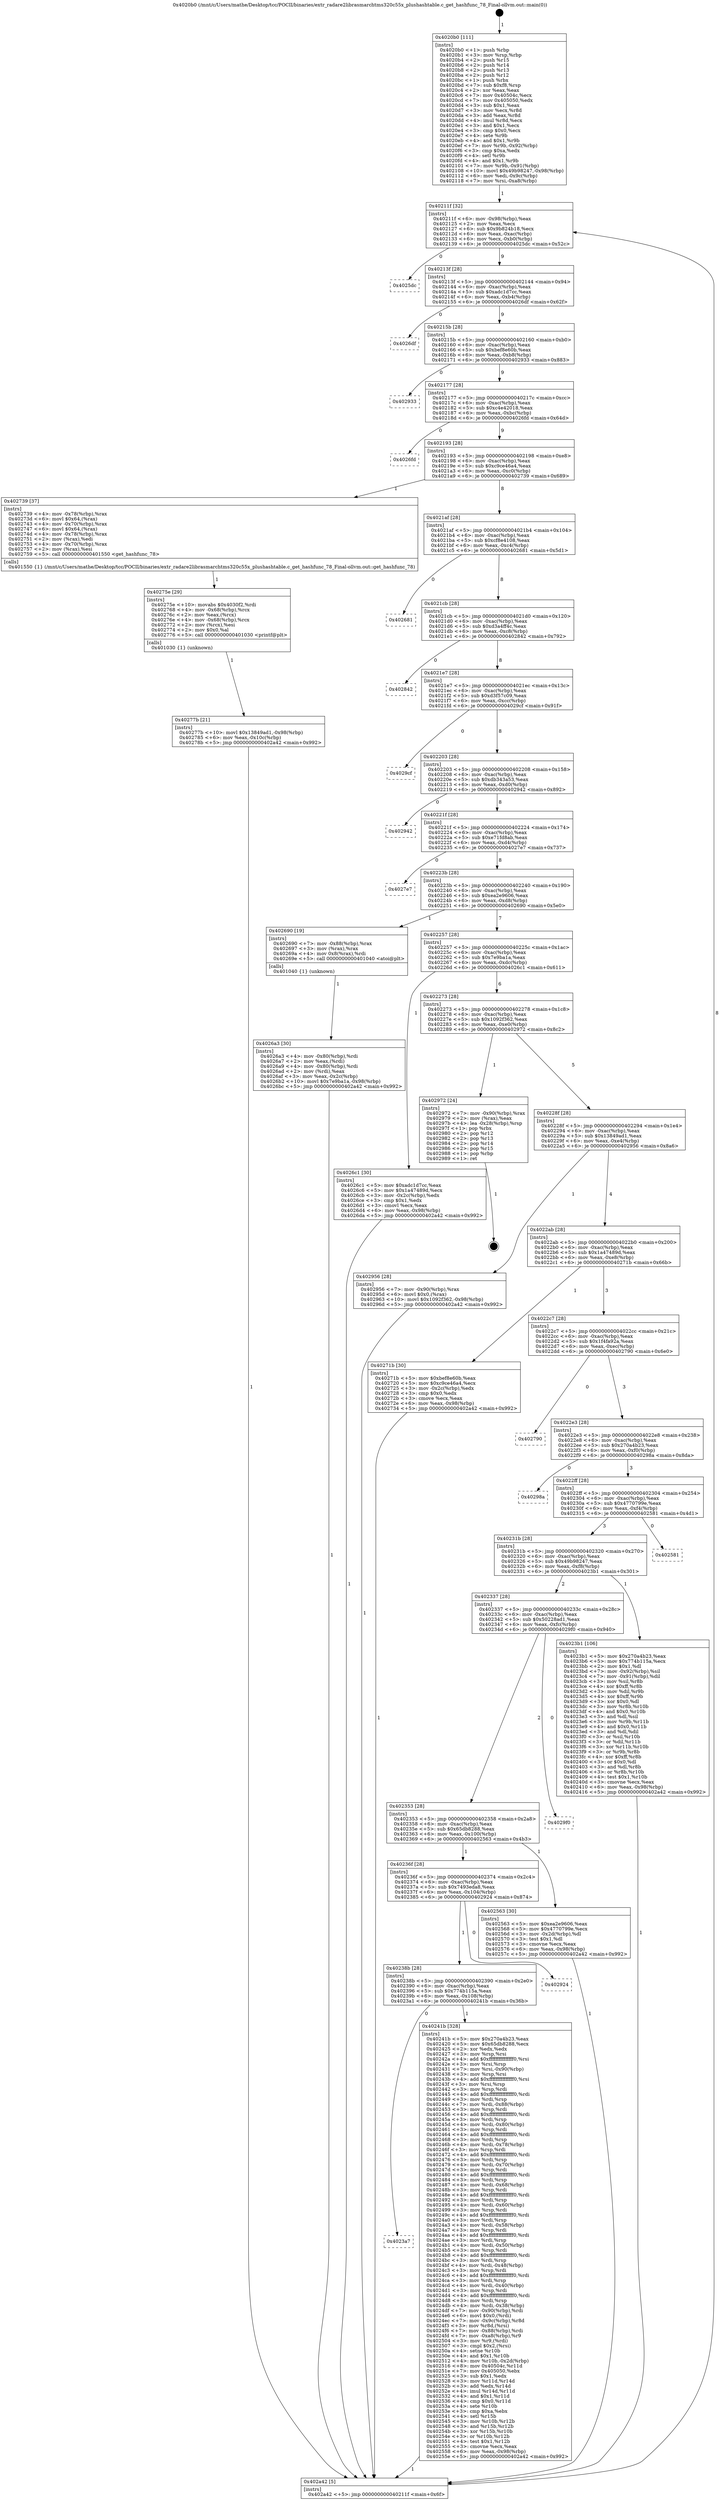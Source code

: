 digraph "0x4020b0" {
  label = "0x4020b0 (/mnt/c/Users/mathe/Desktop/tcc/POCII/binaries/extr_radare2librasmarchtms320c55x_plushashtable.c_get_hashfunc_78_Final-ollvm.out::main(0))"
  labelloc = "t"
  node[shape=record]

  Entry [label="",width=0.3,height=0.3,shape=circle,fillcolor=black,style=filled]
  "0x40211f" [label="{
     0x40211f [32]\l
     | [instrs]\l
     &nbsp;&nbsp;0x40211f \<+6\>: mov -0x98(%rbp),%eax\l
     &nbsp;&nbsp;0x402125 \<+2\>: mov %eax,%ecx\l
     &nbsp;&nbsp;0x402127 \<+6\>: sub $0x9b824b18,%ecx\l
     &nbsp;&nbsp;0x40212d \<+6\>: mov %eax,-0xac(%rbp)\l
     &nbsp;&nbsp;0x402133 \<+6\>: mov %ecx,-0xb0(%rbp)\l
     &nbsp;&nbsp;0x402139 \<+6\>: je 00000000004025dc \<main+0x52c\>\l
  }"]
  "0x4025dc" [label="{
     0x4025dc\l
  }", style=dashed]
  "0x40213f" [label="{
     0x40213f [28]\l
     | [instrs]\l
     &nbsp;&nbsp;0x40213f \<+5\>: jmp 0000000000402144 \<main+0x94\>\l
     &nbsp;&nbsp;0x402144 \<+6\>: mov -0xac(%rbp),%eax\l
     &nbsp;&nbsp;0x40214a \<+5\>: sub $0xadc1d7cc,%eax\l
     &nbsp;&nbsp;0x40214f \<+6\>: mov %eax,-0xb4(%rbp)\l
     &nbsp;&nbsp;0x402155 \<+6\>: je 00000000004026df \<main+0x62f\>\l
  }"]
  Exit [label="",width=0.3,height=0.3,shape=circle,fillcolor=black,style=filled,peripheries=2]
  "0x4026df" [label="{
     0x4026df\l
  }", style=dashed]
  "0x40215b" [label="{
     0x40215b [28]\l
     | [instrs]\l
     &nbsp;&nbsp;0x40215b \<+5\>: jmp 0000000000402160 \<main+0xb0\>\l
     &nbsp;&nbsp;0x402160 \<+6\>: mov -0xac(%rbp),%eax\l
     &nbsp;&nbsp;0x402166 \<+5\>: sub $0xbef8e60b,%eax\l
     &nbsp;&nbsp;0x40216b \<+6\>: mov %eax,-0xb8(%rbp)\l
     &nbsp;&nbsp;0x402171 \<+6\>: je 0000000000402933 \<main+0x883\>\l
  }"]
  "0x40277b" [label="{
     0x40277b [21]\l
     | [instrs]\l
     &nbsp;&nbsp;0x40277b \<+10\>: movl $0x13849ad1,-0x98(%rbp)\l
     &nbsp;&nbsp;0x402785 \<+6\>: mov %eax,-0x10c(%rbp)\l
     &nbsp;&nbsp;0x40278b \<+5\>: jmp 0000000000402a42 \<main+0x992\>\l
  }"]
  "0x402933" [label="{
     0x402933\l
  }", style=dashed]
  "0x402177" [label="{
     0x402177 [28]\l
     | [instrs]\l
     &nbsp;&nbsp;0x402177 \<+5\>: jmp 000000000040217c \<main+0xcc\>\l
     &nbsp;&nbsp;0x40217c \<+6\>: mov -0xac(%rbp),%eax\l
     &nbsp;&nbsp;0x402182 \<+5\>: sub $0xc4e42018,%eax\l
     &nbsp;&nbsp;0x402187 \<+6\>: mov %eax,-0xbc(%rbp)\l
     &nbsp;&nbsp;0x40218d \<+6\>: je 00000000004026fd \<main+0x64d\>\l
  }"]
  "0x40275e" [label="{
     0x40275e [29]\l
     | [instrs]\l
     &nbsp;&nbsp;0x40275e \<+10\>: movabs $0x4030f2,%rdi\l
     &nbsp;&nbsp;0x402768 \<+4\>: mov -0x68(%rbp),%rcx\l
     &nbsp;&nbsp;0x40276c \<+2\>: mov %eax,(%rcx)\l
     &nbsp;&nbsp;0x40276e \<+4\>: mov -0x68(%rbp),%rcx\l
     &nbsp;&nbsp;0x402772 \<+2\>: mov (%rcx),%esi\l
     &nbsp;&nbsp;0x402774 \<+2\>: mov $0x0,%al\l
     &nbsp;&nbsp;0x402776 \<+5\>: call 0000000000401030 \<printf@plt\>\l
     | [calls]\l
     &nbsp;&nbsp;0x401030 \{1\} (unknown)\l
  }"]
  "0x4026fd" [label="{
     0x4026fd\l
  }", style=dashed]
  "0x402193" [label="{
     0x402193 [28]\l
     | [instrs]\l
     &nbsp;&nbsp;0x402193 \<+5\>: jmp 0000000000402198 \<main+0xe8\>\l
     &nbsp;&nbsp;0x402198 \<+6\>: mov -0xac(%rbp),%eax\l
     &nbsp;&nbsp;0x40219e \<+5\>: sub $0xc9ce46a4,%eax\l
     &nbsp;&nbsp;0x4021a3 \<+6\>: mov %eax,-0xc0(%rbp)\l
     &nbsp;&nbsp;0x4021a9 \<+6\>: je 0000000000402739 \<main+0x689\>\l
  }"]
  "0x4026a3" [label="{
     0x4026a3 [30]\l
     | [instrs]\l
     &nbsp;&nbsp;0x4026a3 \<+4\>: mov -0x80(%rbp),%rdi\l
     &nbsp;&nbsp;0x4026a7 \<+2\>: mov %eax,(%rdi)\l
     &nbsp;&nbsp;0x4026a9 \<+4\>: mov -0x80(%rbp),%rdi\l
     &nbsp;&nbsp;0x4026ad \<+2\>: mov (%rdi),%eax\l
     &nbsp;&nbsp;0x4026af \<+3\>: mov %eax,-0x2c(%rbp)\l
     &nbsp;&nbsp;0x4026b2 \<+10\>: movl $0x7e9ba1a,-0x98(%rbp)\l
     &nbsp;&nbsp;0x4026bc \<+5\>: jmp 0000000000402a42 \<main+0x992\>\l
  }"]
  "0x402739" [label="{
     0x402739 [37]\l
     | [instrs]\l
     &nbsp;&nbsp;0x402739 \<+4\>: mov -0x78(%rbp),%rax\l
     &nbsp;&nbsp;0x40273d \<+6\>: movl $0x64,(%rax)\l
     &nbsp;&nbsp;0x402743 \<+4\>: mov -0x70(%rbp),%rax\l
     &nbsp;&nbsp;0x402747 \<+6\>: movl $0x64,(%rax)\l
     &nbsp;&nbsp;0x40274d \<+4\>: mov -0x78(%rbp),%rax\l
     &nbsp;&nbsp;0x402751 \<+2\>: mov (%rax),%edi\l
     &nbsp;&nbsp;0x402753 \<+4\>: mov -0x70(%rbp),%rax\l
     &nbsp;&nbsp;0x402757 \<+2\>: mov (%rax),%esi\l
     &nbsp;&nbsp;0x402759 \<+5\>: call 0000000000401550 \<get_hashfunc_78\>\l
     | [calls]\l
     &nbsp;&nbsp;0x401550 \{1\} (/mnt/c/Users/mathe/Desktop/tcc/POCII/binaries/extr_radare2librasmarchtms320c55x_plushashtable.c_get_hashfunc_78_Final-ollvm.out::get_hashfunc_78)\l
  }"]
  "0x4021af" [label="{
     0x4021af [28]\l
     | [instrs]\l
     &nbsp;&nbsp;0x4021af \<+5\>: jmp 00000000004021b4 \<main+0x104\>\l
     &nbsp;&nbsp;0x4021b4 \<+6\>: mov -0xac(%rbp),%eax\l
     &nbsp;&nbsp;0x4021ba \<+5\>: sub $0xcf8e4108,%eax\l
     &nbsp;&nbsp;0x4021bf \<+6\>: mov %eax,-0xc4(%rbp)\l
     &nbsp;&nbsp;0x4021c5 \<+6\>: je 0000000000402681 \<main+0x5d1\>\l
  }"]
  "0x4023a7" [label="{
     0x4023a7\l
  }", style=dashed]
  "0x402681" [label="{
     0x402681\l
  }", style=dashed]
  "0x4021cb" [label="{
     0x4021cb [28]\l
     | [instrs]\l
     &nbsp;&nbsp;0x4021cb \<+5\>: jmp 00000000004021d0 \<main+0x120\>\l
     &nbsp;&nbsp;0x4021d0 \<+6\>: mov -0xac(%rbp),%eax\l
     &nbsp;&nbsp;0x4021d6 \<+5\>: sub $0xd3a4ff4c,%eax\l
     &nbsp;&nbsp;0x4021db \<+6\>: mov %eax,-0xc8(%rbp)\l
     &nbsp;&nbsp;0x4021e1 \<+6\>: je 0000000000402842 \<main+0x792\>\l
  }"]
  "0x40241b" [label="{
     0x40241b [328]\l
     | [instrs]\l
     &nbsp;&nbsp;0x40241b \<+5\>: mov $0x270a4b23,%eax\l
     &nbsp;&nbsp;0x402420 \<+5\>: mov $0x65db8288,%ecx\l
     &nbsp;&nbsp;0x402425 \<+2\>: xor %edx,%edx\l
     &nbsp;&nbsp;0x402427 \<+3\>: mov %rsp,%rsi\l
     &nbsp;&nbsp;0x40242a \<+4\>: add $0xfffffffffffffff0,%rsi\l
     &nbsp;&nbsp;0x40242e \<+3\>: mov %rsi,%rsp\l
     &nbsp;&nbsp;0x402431 \<+7\>: mov %rsi,-0x90(%rbp)\l
     &nbsp;&nbsp;0x402438 \<+3\>: mov %rsp,%rsi\l
     &nbsp;&nbsp;0x40243b \<+4\>: add $0xfffffffffffffff0,%rsi\l
     &nbsp;&nbsp;0x40243f \<+3\>: mov %rsi,%rsp\l
     &nbsp;&nbsp;0x402442 \<+3\>: mov %rsp,%rdi\l
     &nbsp;&nbsp;0x402445 \<+4\>: add $0xfffffffffffffff0,%rdi\l
     &nbsp;&nbsp;0x402449 \<+3\>: mov %rdi,%rsp\l
     &nbsp;&nbsp;0x40244c \<+7\>: mov %rdi,-0x88(%rbp)\l
     &nbsp;&nbsp;0x402453 \<+3\>: mov %rsp,%rdi\l
     &nbsp;&nbsp;0x402456 \<+4\>: add $0xfffffffffffffff0,%rdi\l
     &nbsp;&nbsp;0x40245a \<+3\>: mov %rdi,%rsp\l
     &nbsp;&nbsp;0x40245d \<+4\>: mov %rdi,-0x80(%rbp)\l
     &nbsp;&nbsp;0x402461 \<+3\>: mov %rsp,%rdi\l
     &nbsp;&nbsp;0x402464 \<+4\>: add $0xfffffffffffffff0,%rdi\l
     &nbsp;&nbsp;0x402468 \<+3\>: mov %rdi,%rsp\l
     &nbsp;&nbsp;0x40246b \<+4\>: mov %rdi,-0x78(%rbp)\l
     &nbsp;&nbsp;0x40246f \<+3\>: mov %rsp,%rdi\l
     &nbsp;&nbsp;0x402472 \<+4\>: add $0xfffffffffffffff0,%rdi\l
     &nbsp;&nbsp;0x402476 \<+3\>: mov %rdi,%rsp\l
     &nbsp;&nbsp;0x402479 \<+4\>: mov %rdi,-0x70(%rbp)\l
     &nbsp;&nbsp;0x40247d \<+3\>: mov %rsp,%rdi\l
     &nbsp;&nbsp;0x402480 \<+4\>: add $0xfffffffffffffff0,%rdi\l
     &nbsp;&nbsp;0x402484 \<+3\>: mov %rdi,%rsp\l
     &nbsp;&nbsp;0x402487 \<+4\>: mov %rdi,-0x68(%rbp)\l
     &nbsp;&nbsp;0x40248b \<+3\>: mov %rsp,%rdi\l
     &nbsp;&nbsp;0x40248e \<+4\>: add $0xfffffffffffffff0,%rdi\l
     &nbsp;&nbsp;0x402492 \<+3\>: mov %rdi,%rsp\l
     &nbsp;&nbsp;0x402495 \<+4\>: mov %rdi,-0x60(%rbp)\l
     &nbsp;&nbsp;0x402499 \<+3\>: mov %rsp,%rdi\l
     &nbsp;&nbsp;0x40249c \<+4\>: add $0xfffffffffffffff0,%rdi\l
     &nbsp;&nbsp;0x4024a0 \<+3\>: mov %rdi,%rsp\l
     &nbsp;&nbsp;0x4024a3 \<+4\>: mov %rdi,-0x58(%rbp)\l
     &nbsp;&nbsp;0x4024a7 \<+3\>: mov %rsp,%rdi\l
     &nbsp;&nbsp;0x4024aa \<+4\>: add $0xfffffffffffffff0,%rdi\l
     &nbsp;&nbsp;0x4024ae \<+3\>: mov %rdi,%rsp\l
     &nbsp;&nbsp;0x4024b1 \<+4\>: mov %rdi,-0x50(%rbp)\l
     &nbsp;&nbsp;0x4024b5 \<+3\>: mov %rsp,%rdi\l
     &nbsp;&nbsp;0x4024b8 \<+4\>: add $0xfffffffffffffff0,%rdi\l
     &nbsp;&nbsp;0x4024bc \<+3\>: mov %rdi,%rsp\l
     &nbsp;&nbsp;0x4024bf \<+4\>: mov %rdi,-0x48(%rbp)\l
     &nbsp;&nbsp;0x4024c3 \<+3\>: mov %rsp,%rdi\l
     &nbsp;&nbsp;0x4024c6 \<+4\>: add $0xfffffffffffffff0,%rdi\l
     &nbsp;&nbsp;0x4024ca \<+3\>: mov %rdi,%rsp\l
     &nbsp;&nbsp;0x4024cd \<+4\>: mov %rdi,-0x40(%rbp)\l
     &nbsp;&nbsp;0x4024d1 \<+3\>: mov %rsp,%rdi\l
     &nbsp;&nbsp;0x4024d4 \<+4\>: add $0xfffffffffffffff0,%rdi\l
     &nbsp;&nbsp;0x4024d8 \<+3\>: mov %rdi,%rsp\l
     &nbsp;&nbsp;0x4024db \<+4\>: mov %rdi,-0x38(%rbp)\l
     &nbsp;&nbsp;0x4024df \<+7\>: mov -0x90(%rbp),%rdi\l
     &nbsp;&nbsp;0x4024e6 \<+6\>: movl $0x0,(%rdi)\l
     &nbsp;&nbsp;0x4024ec \<+7\>: mov -0x9c(%rbp),%r8d\l
     &nbsp;&nbsp;0x4024f3 \<+3\>: mov %r8d,(%rsi)\l
     &nbsp;&nbsp;0x4024f6 \<+7\>: mov -0x88(%rbp),%rdi\l
     &nbsp;&nbsp;0x4024fd \<+7\>: mov -0xa8(%rbp),%r9\l
     &nbsp;&nbsp;0x402504 \<+3\>: mov %r9,(%rdi)\l
     &nbsp;&nbsp;0x402507 \<+3\>: cmpl $0x2,(%rsi)\l
     &nbsp;&nbsp;0x40250a \<+4\>: setne %r10b\l
     &nbsp;&nbsp;0x40250e \<+4\>: and $0x1,%r10b\l
     &nbsp;&nbsp;0x402512 \<+4\>: mov %r10b,-0x2d(%rbp)\l
     &nbsp;&nbsp;0x402516 \<+8\>: mov 0x40504c,%r11d\l
     &nbsp;&nbsp;0x40251e \<+7\>: mov 0x405050,%ebx\l
     &nbsp;&nbsp;0x402525 \<+3\>: sub $0x1,%edx\l
     &nbsp;&nbsp;0x402528 \<+3\>: mov %r11d,%r14d\l
     &nbsp;&nbsp;0x40252b \<+3\>: add %edx,%r14d\l
     &nbsp;&nbsp;0x40252e \<+4\>: imul %r14d,%r11d\l
     &nbsp;&nbsp;0x402532 \<+4\>: and $0x1,%r11d\l
     &nbsp;&nbsp;0x402536 \<+4\>: cmp $0x0,%r11d\l
     &nbsp;&nbsp;0x40253a \<+4\>: sete %r10b\l
     &nbsp;&nbsp;0x40253e \<+3\>: cmp $0xa,%ebx\l
     &nbsp;&nbsp;0x402541 \<+4\>: setl %r15b\l
     &nbsp;&nbsp;0x402545 \<+3\>: mov %r10b,%r12b\l
     &nbsp;&nbsp;0x402548 \<+3\>: and %r15b,%r12b\l
     &nbsp;&nbsp;0x40254b \<+3\>: xor %r15b,%r10b\l
     &nbsp;&nbsp;0x40254e \<+3\>: or %r10b,%r12b\l
     &nbsp;&nbsp;0x402551 \<+4\>: test $0x1,%r12b\l
     &nbsp;&nbsp;0x402555 \<+3\>: cmovne %ecx,%eax\l
     &nbsp;&nbsp;0x402558 \<+6\>: mov %eax,-0x98(%rbp)\l
     &nbsp;&nbsp;0x40255e \<+5\>: jmp 0000000000402a42 \<main+0x992\>\l
  }"]
  "0x402842" [label="{
     0x402842\l
  }", style=dashed]
  "0x4021e7" [label="{
     0x4021e7 [28]\l
     | [instrs]\l
     &nbsp;&nbsp;0x4021e7 \<+5\>: jmp 00000000004021ec \<main+0x13c\>\l
     &nbsp;&nbsp;0x4021ec \<+6\>: mov -0xac(%rbp),%eax\l
     &nbsp;&nbsp;0x4021f2 \<+5\>: sub $0xd3f57c09,%eax\l
     &nbsp;&nbsp;0x4021f7 \<+6\>: mov %eax,-0xcc(%rbp)\l
     &nbsp;&nbsp;0x4021fd \<+6\>: je 00000000004029cf \<main+0x91f\>\l
  }"]
  "0x40238b" [label="{
     0x40238b [28]\l
     | [instrs]\l
     &nbsp;&nbsp;0x40238b \<+5\>: jmp 0000000000402390 \<main+0x2e0\>\l
     &nbsp;&nbsp;0x402390 \<+6\>: mov -0xac(%rbp),%eax\l
     &nbsp;&nbsp;0x402396 \<+5\>: sub $0x774b115a,%eax\l
     &nbsp;&nbsp;0x40239b \<+6\>: mov %eax,-0x108(%rbp)\l
     &nbsp;&nbsp;0x4023a1 \<+6\>: je 000000000040241b \<main+0x36b\>\l
  }"]
  "0x4029cf" [label="{
     0x4029cf\l
  }", style=dashed]
  "0x402203" [label="{
     0x402203 [28]\l
     | [instrs]\l
     &nbsp;&nbsp;0x402203 \<+5\>: jmp 0000000000402208 \<main+0x158\>\l
     &nbsp;&nbsp;0x402208 \<+6\>: mov -0xac(%rbp),%eax\l
     &nbsp;&nbsp;0x40220e \<+5\>: sub $0xdb343a53,%eax\l
     &nbsp;&nbsp;0x402213 \<+6\>: mov %eax,-0xd0(%rbp)\l
     &nbsp;&nbsp;0x402219 \<+6\>: je 0000000000402942 \<main+0x892\>\l
  }"]
  "0x402924" [label="{
     0x402924\l
  }", style=dashed]
  "0x402942" [label="{
     0x402942\l
  }", style=dashed]
  "0x40221f" [label="{
     0x40221f [28]\l
     | [instrs]\l
     &nbsp;&nbsp;0x40221f \<+5\>: jmp 0000000000402224 \<main+0x174\>\l
     &nbsp;&nbsp;0x402224 \<+6\>: mov -0xac(%rbp),%eax\l
     &nbsp;&nbsp;0x40222a \<+5\>: sub $0xe71fd8ab,%eax\l
     &nbsp;&nbsp;0x40222f \<+6\>: mov %eax,-0xd4(%rbp)\l
     &nbsp;&nbsp;0x402235 \<+6\>: je 00000000004027e7 \<main+0x737\>\l
  }"]
  "0x40236f" [label="{
     0x40236f [28]\l
     | [instrs]\l
     &nbsp;&nbsp;0x40236f \<+5\>: jmp 0000000000402374 \<main+0x2c4\>\l
     &nbsp;&nbsp;0x402374 \<+6\>: mov -0xac(%rbp),%eax\l
     &nbsp;&nbsp;0x40237a \<+5\>: sub $0x7493eda8,%eax\l
     &nbsp;&nbsp;0x40237f \<+6\>: mov %eax,-0x104(%rbp)\l
     &nbsp;&nbsp;0x402385 \<+6\>: je 0000000000402924 \<main+0x874\>\l
  }"]
  "0x4027e7" [label="{
     0x4027e7\l
  }", style=dashed]
  "0x40223b" [label="{
     0x40223b [28]\l
     | [instrs]\l
     &nbsp;&nbsp;0x40223b \<+5\>: jmp 0000000000402240 \<main+0x190\>\l
     &nbsp;&nbsp;0x402240 \<+6\>: mov -0xac(%rbp),%eax\l
     &nbsp;&nbsp;0x402246 \<+5\>: sub $0xea2e9606,%eax\l
     &nbsp;&nbsp;0x40224b \<+6\>: mov %eax,-0xd8(%rbp)\l
     &nbsp;&nbsp;0x402251 \<+6\>: je 0000000000402690 \<main+0x5e0\>\l
  }"]
  "0x402563" [label="{
     0x402563 [30]\l
     | [instrs]\l
     &nbsp;&nbsp;0x402563 \<+5\>: mov $0xea2e9606,%eax\l
     &nbsp;&nbsp;0x402568 \<+5\>: mov $0x4770799e,%ecx\l
     &nbsp;&nbsp;0x40256d \<+3\>: mov -0x2d(%rbp),%dl\l
     &nbsp;&nbsp;0x402570 \<+3\>: test $0x1,%dl\l
     &nbsp;&nbsp;0x402573 \<+3\>: cmovne %ecx,%eax\l
     &nbsp;&nbsp;0x402576 \<+6\>: mov %eax,-0x98(%rbp)\l
     &nbsp;&nbsp;0x40257c \<+5\>: jmp 0000000000402a42 \<main+0x992\>\l
  }"]
  "0x402690" [label="{
     0x402690 [19]\l
     | [instrs]\l
     &nbsp;&nbsp;0x402690 \<+7\>: mov -0x88(%rbp),%rax\l
     &nbsp;&nbsp;0x402697 \<+3\>: mov (%rax),%rax\l
     &nbsp;&nbsp;0x40269a \<+4\>: mov 0x8(%rax),%rdi\l
     &nbsp;&nbsp;0x40269e \<+5\>: call 0000000000401040 \<atoi@plt\>\l
     | [calls]\l
     &nbsp;&nbsp;0x401040 \{1\} (unknown)\l
  }"]
  "0x402257" [label="{
     0x402257 [28]\l
     | [instrs]\l
     &nbsp;&nbsp;0x402257 \<+5\>: jmp 000000000040225c \<main+0x1ac\>\l
     &nbsp;&nbsp;0x40225c \<+6\>: mov -0xac(%rbp),%eax\l
     &nbsp;&nbsp;0x402262 \<+5\>: sub $0x7e9ba1a,%eax\l
     &nbsp;&nbsp;0x402267 \<+6\>: mov %eax,-0xdc(%rbp)\l
     &nbsp;&nbsp;0x40226d \<+6\>: je 00000000004026c1 \<main+0x611\>\l
  }"]
  "0x402353" [label="{
     0x402353 [28]\l
     | [instrs]\l
     &nbsp;&nbsp;0x402353 \<+5\>: jmp 0000000000402358 \<main+0x2a8\>\l
     &nbsp;&nbsp;0x402358 \<+6\>: mov -0xac(%rbp),%eax\l
     &nbsp;&nbsp;0x40235e \<+5\>: sub $0x65db8288,%eax\l
     &nbsp;&nbsp;0x402363 \<+6\>: mov %eax,-0x100(%rbp)\l
     &nbsp;&nbsp;0x402369 \<+6\>: je 0000000000402563 \<main+0x4b3\>\l
  }"]
  "0x4026c1" [label="{
     0x4026c1 [30]\l
     | [instrs]\l
     &nbsp;&nbsp;0x4026c1 \<+5\>: mov $0xadc1d7cc,%eax\l
     &nbsp;&nbsp;0x4026c6 \<+5\>: mov $0x1a47489d,%ecx\l
     &nbsp;&nbsp;0x4026cb \<+3\>: mov -0x2c(%rbp),%edx\l
     &nbsp;&nbsp;0x4026ce \<+3\>: cmp $0x1,%edx\l
     &nbsp;&nbsp;0x4026d1 \<+3\>: cmovl %ecx,%eax\l
     &nbsp;&nbsp;0x4026d4 \<+6\>: mov %eax,-0x98(%rbp)\l
     &nbsp;&nbsp;0x4026da \<+5\>: jmp 0000000000402a42 \<main+0x992\>\l
  }"]
  "0x402273" [label="{
     0x402273 [28]\l
     | [instrs]\l
     &nbsp;&nbsp;0x402273 \<+5\>: jmp 0000000000402278 \<main+0x1c8\>\l
     &nbsp;&nbsp;0x402278 \<+6\>: mov -0xac(%rbp),%eax\l
     &nbsp;&nbsp;0x40227e \<+5\>: sub $0x1092f362,%eax\l
     &nbsp;&nbsp;0x402283 \<+6\>: mov %eax,-0xe0(%rbp)\l
     &nbsp;&nbsp;0x402289 \<+6\>: je 0000000000402972 \<main+0x8c2\>\l
  }"]
  "0x4029f0" [label="{
     0x4029f0\l
  }", style=dashed]
  "0x402972" [label="{
     0x402972 [24]\l
     | [instrs]\l
     &nbsp;&nbsp;0x402972 \<+7\>: mov -0x90(%rbp),%rax\l
     &nbsp;&nbsp;0x402979 \<+2\>: mov (%rax),%eax\l
     &nbsp;&nbsp;0x40297b \<+4\>: lea -0x28(%rbp),%rsp\l
     &nbsp;&nbsp;0x40297f \<+1\>: pop %rbx\l
     &nbsp;&nbsp;0x402980 \<+2\>: pop %r12\l
     &nbsp;&nbsp;0x402982 \<+2\>: pop %r13\l
     &nbsp;&nbsp;0x402984 \<+2\>: pop %r14\l
     &nbsp;&nbsp;0x402986 \<+2\>: pop %r15\l
     &nbsp;&nbsp;0x402988 \<+1\>: pop %rbp\l
     &nbsp;&nbsp;0x402989 \<+1\>: ret\l
  }"]
  "0x40228f" [label="{
     0x40228f [28]\l
     | [instrs]\l
     &nbsp;&nbsp;0x40228f \<+5\>: jmp 0000000000402294 \<main+0x1e4\>\l
     &nbsp;&nbsp;0x402294 \<+6\>: mov -0xac(%rbp),%eax\l
     &nbsp;&nbsp;0x40229a \<+5\>: sub $0x13849ad1,%eax\l
     &nbsp;&nbsp;0x40229f \<+6\>: mov %eax,-0xe4(%rbp)\l
     &nbsp;&nbsp;0x4022a5 \<+6\>: je 0000000000402956 \<main+0x8a6\>\l
  }"]
  "0x4020b0" [label="{
     0x4020b0 [111]\l
     | [instrs]\l
     &nbsp;&nbsp;0x4020b0 \<+1\>: push %rbp\l
     &nbsp;&nbsp;0x4020b1 \<+3\>: mov %rsp,%rbp\l
     &nbsp;&nbsp;0x4020b4 \<+2\>: push %r15\l
     &nbsp;&nbsp;0x4020b6 \<+2\>: push %r14\l
     &nbsp;&nbsp;0x4020b8 \<+2\>: push %r13\l
     &nbsp;&nbsp;0x4020ba \<+2\>: push %r12\l
     &nbsp;&nbsp;0x4020bc \<+1\>: push %rbx\l
     &nbsp;&nbsp;0x4020bd \<+7\>: sub $0xf8,%rsp\l
     &nbsp;&nbsp;0x4020c4 \<+2\>: xor %eax,%eax\l
     &nbsp;&nbsp;0x4020c6 \<+7\>: mov 0x40504c,%ecx\l
     &nbsp;&nbsp;0x4020cd \<+7\>: mov 0x405050,%edx\l
     &nbsp;&nbsp;0x4020d4 \<+3\>: sub $0x1,%eax\l
     &nbsp;&nbsp;0x4020d7 \<+3\>: mov %ecx,%r8d\l
     &nbsp;&nbsp;0x4020da \<+3\>: add %eax,%r8d\l
     &nbsp;&nbsp;0x4020dd \<+4\>: imul %r8d,%ecx\l
     &nbsp;&nbsp;0x4020e1 \<+3\>: and $0x1,%ecx\l
     &nbsp;&nbsp;0x4020e4 \<+3\>: cmp $0x0,%ecx\l
     &nbsp;&nbsp;0x4020e7 \<+4\>: sete %r9b\l
     &nbsp;&nbsp;0x4020eb \<+4\>: and $0x1,%r9b\l
     &nbsp;&nbsp;0x4020ef \<+7\>: mov %r9b,-0x92(%rbp)\l
     &nbsp;&nbsp;0x4020f6 \<+3\>: cmp $0xa,%edx\l
     &nbsp;&nbsp;0x4020f9 \<+4\>: setl %r9b\l
     &nbsp;&nbsp;0x4020fd \<+4\>: and $0x1,%r9b\l
     &nbsp;&nbsp;0x402101 \<+7\>: mov %r9b,-0x91(%rbp)\l
     &nbsp;&nbsp;0x402108 \<+10\>: movl $0x49b98247,-0x98(%rbp)\l
     &nbsp;&nbsp;0x402112 \<+6\>: mov %edi,-0x9c(%rbp)\l
     &nbsp;&nbsp;0x402118 \<+7\>: mov %rsi,-0xa8(%rbp)\l
  }"]
  "0x402956" [label="{
     0x402956 [28]\l
     | [instrs]\l
     &nbsp;&nbsp;0x402956 \<+7\>: mov -0x90(%rbp),%rax\l
     &nbsp;&nbsp;0x40295d \<+6\>: movl $0x0,(%rax)\l
     &nbsp;&nbsp;0x402963 \<+10\>: movl $0x1092f362,-0x98(%rbp)\l
     &nbsp;&nbsp;0x40296d \<+5\>: jmp 0000000000402a42 \<main+0x992\>\l
  }"]
  "0x4022ab" [label="{
     0x4022ab [28]\l
     | [instrs]\l
     &nbsp;&nbsp;0x4022ab \<+5\>: jmp 00000000004022b0 \<main+0x200\>\l
     &nbsp;&nbsp;0x4022b0 \<+6\>: mov -0xac(%rbp),%eax\l
     &nbsp;&nbsp;0x4022b6 \<+5\>: sub $0x1a47489d,%eax\l
     &nbsp;&nbsp;0x4022bb \<+6\>: mov %eax,-0xe8(%rbp)\l
     &nbsp;&nbsp;0x4022c1 \<+6\>: je 000000000040271b \<main+0x66b\>\l
  }"]
  "0x402a42" [label="{
     0x402a42 [5]\l
     | [instrs]\l
     &nbsp;&nbsp;0x402a42 \<+5\>: jmp 000000000040211f \<main+0x6f\>\l
  }"]
  "0x40271b" [label="{
     0x40271b [30]\l
     | [instrs]\l
     &nbsp;&nbsp;0x40271b \<+5\>: mov $0xbef8e60b,%eax\l
     &nbsp;&nbsp;0x402720 \<+5\>: mov $0xc9ce46a4,%ecx\l
     &nbsp;&nbsp;0x402725 \<+3\>: mov -0x2c(%rbp),%edx\l
     &nbsp;&nbsp;0x402728 \<+3\>: cmp $0x0,%edx\l
     &nbsp;&nbsp;0x40272b \<+3\>: cmove %ecx,%eax\l
     &nbsp;&nbsp;0x40272e \<+6\>: mov %eax,-0x98(%rbp)\l
     &nbsp;&nbsp;0x402734 \<+5\>: jmp 0000000000402a42 \<main+0x992\>\l
  }"]
  "0x4022c7" [label="{
     0x4022c7 [28]\l
     | [instrs]\l
     &nbsp;&nbsp;0x4022c7 \<+5\>: jmp 00000000004022cc \<main+0x21c\>\l
     &nbsp;&nbsp;0x4022cc \<+6\>: mov -0xac(%rbp),%eax\l
     &nbsp;&nbsp;0x4022d2 \<+5\>: sub $0x1f4fa92a,%eax\l
     &nbsp;&nbsp;0x4022d7 \<+6\>: mov %eax,-0xec(%rbp)\l
     &nbsp;&nbsp;0x4022dd \<+6\>: je 0000000000402790 \<main+0x6e0\>\l
  }"]
  "0x402337" [label="{
     0x402337 [28]\l
     | [instrs]\l
     &nbsp;&nbsp;0x402337 \<+5\>: jmp 000000000040233c \<main+0x28c\>\l
     &nbsp;&nbsp;0x40233c \<+6\>: mov -0xac(%rbp),%eax\l
     &nbsp;&nbsp;0x402342 \<+5\>: sub $0x50228ad1,%eax\l
     &nbsp;&nbsp;0x402347 \<+6\>: mov %eax,-0xfc(%rbp)\l
     &nbsp;&nbsp;0x40234d \<+6\>: je 00000000004029f0 \<main+0x940\>\l
  }"]
  "0x402790" [label="{
     0x402790\l
  }", style=dashed]
  "0x4022e3" [label="{
     0x4022e3 [28]\l
     | [instrs]\l
     &nbsp;&nbsp;0x4022e3 \<+5\>: jmp 00000000004022e8 \<main+0x238\>\l
     &nbsp;&nbsp;0x4022e8 \<+6\>: mov -0xac(%rbp),%eax\l
     &nbsp;&nbsp;0x4022ee \<+5\>: sub $0x270a4b23,%eax\l
     &nbsp;&nbsp;0x4022f3 \<+6\>: mov %eax,-0xf0(%rbp)\l
     &nbsp;&nbsp;0x4022f9 \<+6\>: je 000000000040298a \<main+0x8da\>\l
  }"]
  "0x4023b1" [label="{
     0x4023b1 [106]\l
     | [instrs]\l
     &nbsp;&nbsp;0x4023b1 \<+5\>: mov $0x270a4b23,%eax\l
     &nbsp;&nbsp;0x4023b6 \<+5\>: mov $0x774b115a,%ecx\l
     &nbsp;&nbsp;0x4023bb \<+2\>: mov $0x1,%dl\l
     &nbsp;&nbsp;0x4023bd \<+7\>: mov -0x92(%rbp),%sil\l
     &nbsp;&nbsp;0x4023c4 \<+7\>: mov -0x91(%rbp),%dil\l
     &nbsp;&nbsp;0x4023cb \<+3\>: mov %sil,%r8b\l
     &nbsp;&nbsp;0x4023ce \<+4\>: xor $0xff,%r8b\l
     &nbsp;&nbsp;0x4023d2 \<+3\>: mov %dil,%r9b\l
     &nbsp;&nbsp;0x4023d5 \<+4\>: xor $0xff,%r9b\l
     &nbsp;&nbsp;0x4023d9 \<+3\>: xor $0x0,%dl\l
     &nbsp;&nbsp;0x4023dc \<+3\>: mov %r8b,%r10b\l
     &nbsp;&nbsp;0x4023df \<+4\>: and $0x0,%r10b\l
     &nbsp;&nbsp;0x4023e3 \<+3\>: and %dl,%sil\l
     &nbsp;&nbsp;0x4023e6 \<+3\>: mov %r9b,%r11b\l
     &nbsp;&nbsp;0x4023e9 \<+4\>: and $0x0,%r11b\l
     &nbsp;&nbsp;0x4023ed \<+3\>: and %dl,%dil\l
     &nbsp;&nbsp;0x4023f0 \<+3\>: or %sil,%r10b\l
     &nbsp;&nbsp;0x4023f3 \<+3\>: or %dil,%r11b\l
     &nbsp;&nbsp;0x4023f6 \<+3\>: xor %r11b,%r10b\l
     &nbsp;&nbsp;0x4023f9 \<+3\>: or %r9b,%r8b\l
     &nbsp;&nbsp;0x4023fc \<+4\>: xor $0xff,%r8b\l
     &nbsp;&nbsp;0x402400 \<+3\>: or $0x0,%dl\l
     &nbsp;&nbsp;0x402403 \<+3\>: and %dl,%r8b\l
     &nbsp;&nbsp;0x402406 \<+3\>: or %r8b,%r10b\l
     &nbsp;&nbsp;0x402409 \<+4\>: test $0x1,%r10b\l
     &nbsp;&nbsp;0x40240d \<+3\>: cmovne %ecx,%eax\l
     &nbsp;&nbsp;0x402410 \<+6\>: mov %eax,-0x98(%rbp)\l
     &nbsp;&nbsp;0x402416 \<+5\>: jmp 0000000000402a42 \<main+0x992\>\l
  }"]
  "0x40298a" [label="{
     0x40298a\l
  }", style=dashed]
  "0x4022ff" [label="{
     0x4022ff [28]\l
     | [instrs]\l
     &nbsp;&nbsp;0x4022ff \<+5\>: jmp 0000000000402304 \<main+0x254\>\l
     &nbsp;&nbsp;0x402304 \<+6\>: mov -0xac(%rbp),%eax\l
     &nbsp;&nbsp;0x40230a \<+5\>: sub $0x4770799e,%eax\l
     &nbsp;&nbsp;0x40230f \<+6\>: mov %eax,-0xf4(%rbp)\l
     &nbsp;&nbsp;0x402315 \<+6\>: je 0000000000402581 \<main+0x4d1\>\l
  }"]
  "0x40231b" [label="{
     0x40231b [28]\l
     | [instrs]\l
     &nbsp;&nbsp;0x40231b \<+5\>: jmp 0000000000402320 \<main+0x270\>\l
     &nbsp;&nbsp;0x402320 \<+6\>: mov -0xac(%rbp),%eax\l
     &nbsp;&nbsp;0x402326 \<+5\>: sub $0x49b98247,%eax\l
     &nbsp;&nbsp;0x40232b \<+6\>: mov %eax,-0xf8(%rbp)\l
     &nbsp;&nbsp;0x402331 \<+6\>: je 00000000004023b1 \<main+0x301\>\l
  }"]
  "0x402581" [label="{
     0x402581\l
  }", style=dashed]
  Entry -> "0x4020b0" [label=" 1"]
  "0x40211f" -> "0x4025dc" [label=" 0"]
  "0x40211f" -> "0x40213f" [label=" 9"]
  "0x402972" -> Exit [label=" 1"]
  "0x40213f" -> "0x4026df" [label=" 0"]
  "0x40213f" -> "0x40215b" [label=" 9"]
  "0x402956" -> "0x402a42" [label=" 1"]
  "0x40215b" -> "0x402933" [label=" 0"]
  "0x40215b" -> "0x402177" [label=" 9"]
  "0x40277b" -> "0x402a42" [label=" 1"]
  "0x402177" -> "0x4026fd" [label=" 0"]
  "0x402177" -> "0x402193" [label=" 9"]
  "0x40275e" -> "0x40277b" [label=" 1"]
  "0x402193" -> "0x402739" [label=" 1"]
  "0x402193" -> "0x4021af" [label=" 8"]
  "0x402739" -> "0x40275e" [label=" 1"]
  "0x4021af" -> "0x402681" [label=" 0"]
  "0x4021af" -> "0x4021cb" [label=" 8"]
  "0x4026c1" -> "0x402a42" [label=" 1"]
  "0x4021cb" -> "0x402842" [label=" 0"]
  "0x4021cb" -> "0x4021e7" [label=" 8"]
  "0x4026a3" -> "0x402a42" [label=" 1"]
  "0x4021e7" -> "0x4029cf" [label=" 0"]
  "0x4021e7" -> "0x402203" [label=" 8"]
  "0x402563" -> "0x402a42" [label=" 1"]
  "0x402203" -> "0x402942" [label=" 0"]
  "0x402203" -> "0x40221f" [label=" 8"]
  "0x40241b" -> "0x402a42" [label=" 1"]
  "0x40221f" -> "0x4027e7" [label=" 0"]
  "0x40221f" -> "0x40223b" [label=" 8"]
  "0x40238b" -> "0x4023a7" [label=" 0"]
  "0x40223b" -> "0x402690" [label=" 1"]
  "0x40223b" -> "0x402257" [label=" 7"]
  "0x40238b" -> "0x40241b" [label=" 1"]
  "0x402257" -> "0x4026c1" [label=" 1"]
  "0x402257" -> "0x402273" [label=" 6"]
  "0x40236f" -> "0x40238b" [label=" 1"]
  "0x402273" -> "0x402972" [label=" 1"]
  "0x402273" -> "0x40228f" [label=" 5"]
  "0x40236f" -> "0x402924" [label=" 0"]
  "0x40228f" -> "0x402956" [label=" 1"]
  "0x40228f" -> "0x4022ab" [label=" 4"]
  "0x402353" -> "0x40236f" [label=" 1"]
  "0x4022ab" -> "0x40271b" [label=" 1"]
  "0x4022ab" -> "0x4022c7" [label=" 3"]
  "0x402353" -> "0x402563" [label=" 1"]
  "0x4022c7" -> "0x402790" [label=" 0"]
  "0x4022c7" -> "0x4022e3" [label=" 3"]
  "0x402690" -> "0x4026a3" [label=" 1"]
  "0x4022e3" -> "0x40298a" [label=" 0"]
  "0x4022e3" -> "0x4022ff" [label=" 3"]
  "0x402337" -> "0x402353" [label=" 2"]
  "0x4022ff" -> "0x402581" [label=" 0"]
  "0x4022ff" -> "0x40231b" [label=" 3"]
  "0x402337" -> "0x4029f0" [label=" 0"]
  "0x40231b" -> "0x4023b1" [label=" 1"]
  "0x40231b" -> "0x402337" [label=" 2"]
  "0x4023b1" -> "0x402a42" [label=" 1"]
  "0x4020b0" -> "0x40211f" [label=" 1"]
  "0x402a42" -> "0x40211f" [label=" 8"]
  "0x40271b" -> "0x402a42" [label=" 1"]
}
